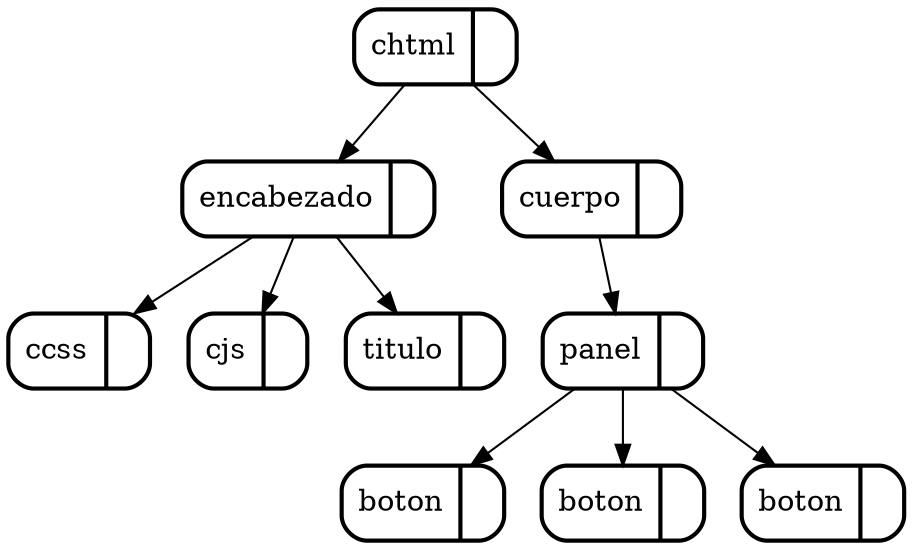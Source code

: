 digraph G {
node[shape=Mrecord]
44[label="chtml | ",style=bold]
43[label="encabezado | ",style=bold]
{44}->{43}
3[label="ccss | ",style=bold]
{43}->{3}
7[label="cjs | ",style=bold]
{43}->{7}
9[label="titulo | ",style=bold]
{43}->{9}
41[label="cuerpo | ",style=bold]
{44}->{41}
38[label="panel | ",style=bold]
{41}->{38}
22[label="boton | ",style=bold]
{38}->{22}
30[label="boton | ",style=bold]
{38}->{30}
37[label="boton | ",style=bold]
{38}->{37}

}